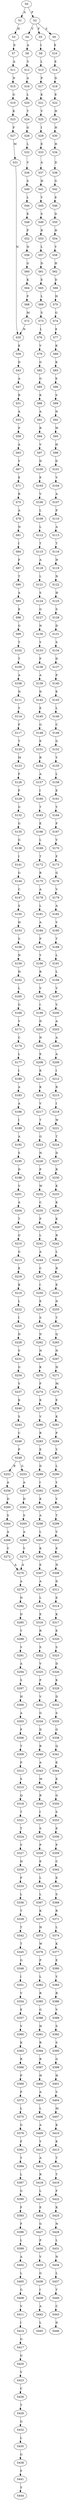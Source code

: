 strict digraph  {
	S0 -> S1 [ label = A ];
	S0 -> S2 [ label = P ];
	S1 -> S3 [ label = H ];
	S2 -> S4 [ label = V ];
	S2 -> S5 [ label = F ];
	S2 -> S6 [ label = S ];
	S3 -> S7 [ label = E ];
	S4 -> S8 [ label = A ];
	S5 -> S9 [ label = I ];
	S6 -> S10 [ label = E ];
	S7 -> S11 [ label = A ];
	S8 -> S12 [ label = V ];
	S9 -> S13 [ label = L ];
	S10 -> S14 [ label = E ];
	S11 -> S15 [ label = N ];
	S12 -> S16 [ label = A ];
	S13 -> S17 [ label = P ];
	S14 -> S18 [ label = D ];
	S15 -> S19 [ label = G ];
	S16 -> S20 [ label = L ];
	S17 -> S21 [ label = K ];
	S18 -> S22 [ label = E ];
	S19 -> S23 [ label = K ];
	S20 -> S24 [ label = T ];
	S21 -> S25 [ label = V ];
	S22 -> S26 [ label = H ];
	S23 -> S27 [ label = F ];
	S24 -> S28 [ label = G ];
	S25 -> S29 [ label = I ];
	S26 -> S30 [ label = H ];
	S27 -> S31 [ label = M ];
	S28 -> S32 [ label = L ];
	S29 -> S33 [ label = E ];
	S30 -> S34 [ label = H ];
	S31 -> S35 [ label = N ];
	S32 -> S36 [ label = V ];
	S33 -> S37 [ label = A ];
	S34 -> S38 [ label = D ];
	S35 -> S39 [ label = K ];
	S36 -> S40 [ label = S ];
	S37 -> S41 [ label = H ];
	S38 -> S42 [ label = G ];
	S39 -> S43 [ label = D ];
	S40 -> S44 [ label = L ];
	S41 -> S45 [ label = Y ];
	S42 -> S46 [ label = E ];
	S43 -> S47 [ label = A ];
	S44 -> S48 [ label = E ];
	S45 -> S49 [ label = S ];
	S46 -> S50 [ label = D ];
	S47 -> S51 [ label = R ];
	S48 -> S52 [ label = P ];
	S49 -> S53 [ label = R ];
	S50 -> S54 [ label = H ];
	S51 -> S55 [ label = A ];
	S52 -> S56 [ label = N ];
	S53 -> S57 [ label = L ];
	S54 -> S58 [ label = Y ];
	S55 -> S59 [ label = P ];
	S56 -> S60 [ label = G ];
	S57 -> S61 [ label = D ];
	S58 -> S62 [ label = H ];
	S59 -> S63 [ label = A ];
	S60 -> S64 [ label = K ];
	S61 -> S65 [ label = E ];
	S62 -> S66 [ label = D ];
	S63 -> S67 [ label = V ];
	S64 -> S68 [ label = F ];
	S65 -> S69 [ label = L ];
	S66 -> S70 [ label = H ];
	S67 -> S71 [ label = E ];
	S68 -> S72 [ label = M ];
	S69 -> S73 [ label = S ];
	S70 -> S74 [ label = G ];
	S71 -> S75 [ label = R ];
	S72 -> S35 [ label = N ];
	S73 -> S76 [ label = L ];
	S74 -> S77 [ label = E ];
	S75 -> S78 [ label = A ];
	S76 -> S79 [ label = V ];
	S77 -> S80 [ label = K ];
	S78 -> S81 [ label = N ];
	S79 -> S82 [ label = G ];
	S80 -> S83 [ label = K ];
	S81 -> S84 [ label = I ];
	S82 -> S85 [ label = G ];
	S83 -> S86 [ label = E ];
	S84 -> S87 [ label = F ];
	S85 -> S88 [ label = K ];
	S86 -> S89 [ label = S ];
	S87 -> S90 [ label = T ];
	S88 -> S91 [ label = A ];
	S89 -> S92 [ label = N ];
	S90 -> S93 [ label = A ];
	S91 -> S94 [ label = R ];
	S92 -> S95 [ label = W ];
	S93 -> S96 [ label = E ];
	S94 -> S97 [ label = V ];
	S95 -> S98 [ label = H ];
	S96 -> S99 [ label = G ];
	S97 -> S100 [ label = D ];
	S98 -> S101 [ label = D ];
	S99 -> S102 [ label = T ];
	S100 -> S103 [ label = E ];
	S101 -> S104 [ label = V ];
	S102 -> S105 [ label = T ];
	S103 -> S106 [ label = V ];
	S104 -> S107 [ label = A ];
	S105 -> S108 [ label = A ];
	S106 -> S109 [ label = L ];
	S107 -> S110 [ label = P ];
	S108 -> S111 [ label = N ];
	S109 -> S112 [ label = L ];
	S110 -> S113 [ label = A ];
	S111 -> S114 [ label = Y ];
	S112 -> S115 [ label = T ];
	S113 -> S116 [ label = T ];
	S114 -> S117 [ label = F ];
	S115 -> S118 [ label = A ];
	S116 -> S119 [ label = H ];
	S117 -> S120 [ label = T ];
	S118 -> S121 [ label = L ];
	S119 -> S122 [ label = N ];
	S120 -> S123 [ label = M ];
	S121 -> S124 [ label = S ];
	S122 -> S125 [ label = H ];
	S123 -> S126 [ label = F ];
	S124 -> S127 [ label = G ];
	S125 -> S128 [ label = S ];
	S126 -> S129 [ label = F ];
	S127 -> S130 [ label = N ];
	S128 -> S131 [ label = D ];
	S129 -> S132 [ label = G ];
	S130 -> S133 [ label = Y ];
	S131 -> S134 [ label = S ];
	S132 -> S135 [ label = G ];
	S133 -> S136 [ label = F ];
	S134 -> S137 [ label = D ];
	S135 -> S138 [ label = G ];
	S136 -> S139 [ label = A ];
	S137 -> S140 [ label = P ];
	S138 -> S141 [ label = I ];
	S139 -> S142 [ label = D ];
	S140 -> S143 [ label = E ];
	S141 -> S144 [ label = G ];
	S142 -> S145 [ label = E ];
	S143 -> S146 [ label = L ];
	S144 -> S147 [ label = C ];
	S145 -> S148 [ label = G ];
	S146 -> S149 [ label = C ];
	S147 -> S150 [ label = S ];
	S148 -> S151 [ label = E ];
	S149 -> S152 [ label = G ];
	S150 -> S153 [ label = H ];
	S151 -> S154 [ label = R ];
	S152 -> S155 [ label = Y ];
	S153 -> S156 [ label = S ];
	S154 -> S157 [ label = A ];
	S155 -> S158 [ label = L ];
	S156 -> S159 [ label = N ];
	S157 -> S160 [ label = I ];
	S158 -> S161 [ label = E ];
	S159 -> S162 [ label = H ];
	S160 -> S163 [ label = T ];
	S161 -> S164 [ label = Y ];
	S162 -> S165 [ label = L ];
	S163 -> S166 [ label = E ];
	S164 -> S167 [ label = F ];
	S165 -> S168 [ label = G ];
	S166 -> S169 [ label = L ];
	S167 -> S170 [ label = V ];
	S168 -> S171 [ label = V ];
	S169 -> S172 [ label = T ];
	S170 -> S173 [ label = F ];
	S171 -> S174 [ label = C ];
	S172 -> S175 [ label = R ];
	S173 -> S176 [ label = G ];
	S174 -> S177 [ label = L ];
	S175 -> S178 [ label = A ];
	S176 -> S179 [ label = V ];
	S177 -> S180 [ label = I ];
	S178 -> S181 [ label = L ];
	S179 -> S182 [ label = A ];
	S180 -> S183 [ label = A ];
	S181 -> S184 [ label = A ];
	S182 -> S185 [ label = V ];
	S183 -> S186 [ label = A ];
	S184 -> S187 [ label = P ];
	S185 -> S188 [ label = T ];
	S186 -> S189 [ label = I ];
	S187 -> S190 [ label = Y ];
	S188 -> S191 [ label = L ];
	S189 -> S192 [ label = A ];
	S190 -> S193 [ label = R ];
	S191 -> S194 [ label = L ];
	S192 -> S195 [ label = S ];
	S193 -> S196 [ label = V ];
	S194 -> S197 [ label = V ];
	S195 -> S198 [ label = D ];
	S196 -> S199 [ label = I ];
	S197 -> S200 [ label = V ];
	S198 -> S201 [ label = V ];
	S199 -> S202 [ label = D ];
	S200 -> S203 [ label = A ];
	S201 -> S204 [ label = A ];
	S202 -> S205 [ label = N ];
	S203 -> S206 [ label = A ];
	S204 -> S207 [ label = T ];
	S205 -> S208 [ label = E ];
	S206 -> S209 [ label = A ];
	S207 -> S210 [ label = G ];
	S208 -> S211 [ label = K ];
	S209 -> S212 [ label = I ];
	S210 -> S213 [ label = G ];
	S211 -> S214 [ label = K ];
	S212 -> S215 [ label = R ];
	S213 -> S216 [ label = E ];
	S214 -> S217 [ label = V ];
	S215 -> S218 [ label = I ];
	S216 -> S219 [ label = K ];
	S217 -> S220 [ label = T ];
	S218 -> S221 [ label = W ];
	S219 -> S222 [ label = L ];
	S220 -> S223 [ label = G ];
	S221 -> S224 [ label = T ];
	S222 -> S225 [ label = I ];
	S223 -> S226 [ label = N ];
	S224 -> S227 [ label = D ];
	S225 -> S228 [ label = D ];
	S226 -> S229 [ label = P ];
	S227 -> S230 [ label = R ];
	S228 -> S231 [ label = V ];
	S229 -> S232 [ label = W ];
	S230 -> S233 [ label = K ];
	S231 -> S234 [ label = G ];
	S232 -> S235 [ label = C ];
	S233 -> S236 [ label = K ];
	S234 -> S237 [ label = V ];
	S235 -> S238 [ label = F ];
	S236 -> S239 [ label = K ];
	S237 -> S240 [ label = K ];
	S238 -> S241 [ label = L ];
	S239 -> S242 [ label = R ];
	S240 -> S243 [ label = S ];
	S241 -> S244 [ label = A ];
	S242 -> S245 [ label = L ];
	S243 -> S246 [ label = C ];
	S244 -> S247 [ label = C ];
	S245 -> S248 [ label = R ];
	S246 -> S249 [ label = P ];
	S247 -> S250 [ label = I ];
	S248 -> S251 [ label = E ];
	S249 -> S252 [ label = R ];
	S249 -> S253 [ label = G ];
	S250 -> S254 [ label = E ];
	S251 -> S255 [ label = N ];
	S252 -> S256 [ label = A ];
	S253 -> S257 [ label = A ];
	S254 -> S258 [ label = S ];
	S255 -> S259 [ label = T ];
	S256 -> S260 [ label = D ];
	S257 -> S261 [ label = D ];
	S258 -> S262 [ label = D ];
	S259 -> S263 [ label = Q ];
	S260 -> S264 [ label = S ];
	S261 -> S265 [ label = S ];
	S262 -> S266 [ label = N ];
	S263 -> S267 [ label = N ];
	S264 -> S268 [ label = A ];
	S265 -> S269 [ label = A ];
	S266 -> S270 [ label = K ];
	S267 -> S271 [ label = H ];
	S268 -> S272 [ label = V ];
	S269 -> S273 [ label = V ];
	S270 -> S274 [ label = F ];
	S271 -> S275 [ label = M ];
	S272 -> S276 [ label = A ];
	S273 -> S276 [ label = A ];
	S274 -> S277 [ label = K ];
	S275 -> S278 [ label = E ];
	S276 -> S279 [ label = A ];
	S277 -> S280 [ label = V ];
	S278 -> S281 [ label = K ];
	S279 -> S282 [ label = N ];
	S280 -> S283 [ label = R ];
	S281 -> S284 [ label = P ];
	S282 -> S285 [ label = D ];
	S283 -> S286 [ label = E ];
	S284 -> S287 [ label = Y ];
	S285 -> S288 [ label = Y ];
	S286 -> S289 [ label = D ];
	S287 -> S290 [ label = L ];
	S288 -> S291 [ label = V ];
	S289 -> S292 [ label = I ];
	S290 -> S293 [ label = Y ];
	S291 -> S294 [ label = A ];
	S292 -> S295 [ label = K ];
	S293 -> S296 [ label = V ];
	S294 -> S297 [ label = S ];
	S295 -> S298 [ label = A ];
	S296 -> S299 [ label = T ];
	S297 -> S300 [ label = H ];
	S298 -> S301 [ label = L ];
	S299 -> S302 [ label = V ];
	S300 -> S303 [ label = A ];
	S301 -> S304 [ label = K ];
	S302 -> S305 [ label = E ];
	S303 -> S306 [ label = P ];
	S304 -> S307 [ label = E ];
	S305 -> S308 [ label = N ];
	S306 -> S309 [ label = T ];
	S307 -> S310 [ label = A ];
	S308 -> S311 [ label = D ];
	S309 -> S312 [ label = P ];
	S310 -> S313 [ label = L ];
	S311 -> S314 [ label = E ];
	S312 -> S315 [ label = S ];
	S313 -> S316 [ label = E ];
	S314 -> S317 [ label = K ];
	S315 -> S318 [ label = Q ];
	S316 -> S319 [ label = R ];
	S317 -> S320 [ label = E ];
	S318 -> S321 [ label = T ];
	S319 -> S322 [ label = S ];
	S320 -> S323 [ label = S ];
	S321 -> S324 [ label = T ];
	S322 -> S325 [ label = V ];
	S323 -> S326 [ label = D ];
	S324 -> S327 [ label = V ];
	S325 -> S328 [ label = P ];
	S326 -> S329 [ label = K ];
	S327 -> S330 [ label = H ];
	S328 -> S331 [ label = V ];
	S329 -> S332 [ label = D ];
	S330 -> S333 [ label = P ];
	S331 -> S334 [ label = G ];
	S332 -> S335 [ label = S ];
	S333 -> S336 [ label = L ];
	S334 -> S337 [ label = D ];
	S335 -> S338 [ label = G ];
	S336 -> S339 [ label = T ];
	S337 -> S340 [ label = R ];
	S338 -> S341 [ label = Q ];
	S339 -> S342 [ label = T ];
	S340 -> S343 [ label = A ];
	S341 -> S344 [ label = E ];
	S342 -> S345 [ label = T ];
	S343 -> S346 [ label = M ];
	S344 -> S347 [ label = E ];
	S345 -> S348 [ label = G ];
	S346 -> S349 [ label = R ];
	S347 -> S350 [ label = G ];
	S348 -> S351 [ label = I ];
	S349 -> S352 [ label = I ];
	S350 -> S353 [ label = S ];
	S351 -> S354 [ label = V ];
	S352 -> S355 [ label = S ];
	S353 -> S356 [ label = E ];
	S354 -> S357 [ label = E ];
	S355 -> S358 [ label = P ];
	S356 -> S359 [ label = P ];
	S357 -> S360 [ label = V ];
	S358 -> S361 [ label = E ];
	S359 -> S362 [ label = C ];
	S360 -> S363 [ label = K ];
	S361 -> S364 [ label = L ];
	S362 -> S365 [ label = E ];
	S363 -> S366 [ label = R ];
	S364 -> S367 [ label = L ];
	S365 -> S368 [ label = S ];
	S366 -> S369 [ label = P ];
	S367 -> S370 [ label = K ];
	S368 -> S371 [ label = R ];
	S369 -> S372 [ label = P ];
	S370 -> S373 [ label = H ];
	S371 -> S374 [ label = L ];
	S372 -> S375 [ label = L ];
	S373 -> S376 [ label = W ];
	S374 -> S377 [ label = K ];
	S375 -> S378 [ label = G ];
	S376 -> S379 [ label = P ];
	S377 -> S380 [ label = E ];
	S378 -> S381 [ label = F ];
	S379 -> S382 [ label = L ];
	S380 -> S383 [ label = Y ];
	S381 -> S384 [ label = Y ];
	S382 -> S385 [ label = R ];
	S383 -> S386 [ label = R ];
	S384 -> S387 [ label = L ];
	S385 -> S388 [ label = G ];
	S386 -> S389 [ label = V ];
	S387 -> S390 [ label = G ];
	S388 -> S391 [ label = H ];
	S389 -> S392 [ label = S ];
	S390 -> S393 [ label = F ];
	S391 -> S394 [ label = R ];
	S392 -> S395 [ label = S ];
	S393 -> S396 [ label = F ];
	S394 -> S397 [ label = R ];
	S395 -> S398 [ label = G ];
	S396 -> S399 [ label = L ];
	S397 -> S400 [ label = H ];
	S398 -> S401 [ label = H ];
	S399 -> S402 [ label = A ];
	S400 -> S403 [ label = A ];
	S401 -> S404 [ label = V ];
	S402 -> S405 [ label = L ];
	S403 -> S406 [ label = L ];
	S404 -> S407 [ label = M ];
	S405 -> S408 [ label = G ];
	S406 -> S409 [ label = A ];
	S407 -> S410 [ label = K ];
	S408 -> S411 [ label = V ];
	S409 -> S412 [ label = Y ];
	S410 -> S413 [ label = K ];
	S411 -> S414 [ label = I ];
	S412 -> S415 [ label = A ];
	S413 -> S416 [ label = T ];
	S414 -> S417 [ label = G ];
	S415 -> S418 [ label = R ];
	S416 -> S419 [ label = T ];
	S417 -> S420 [ label = G ];
	S418 -> S421 [ label = L ];
	S419 -> S422 [ label = F ];
	S420 -> S423 [ label = V ];
	S421 -> S424 [ label = E ];
	S422 -> S425 [ label = K ];
	S423 -> S426 [ label = C ];
	S424 -> S427 [ label = G ];
	S425 -> S428 [ label = N ];
	S426 -> S429 [ label = T ];
	S427 -> S430 [ label = P ];
	S428 -> S431 [ label = L ];
	S429 -> S432 [ label = G ];
	S430 -> S433 [ label = V ];
	S431 -> S434 [ label = N ];
	S432 -> S435 [ label = L ];
	S433 -> S436 [ label = G ];
	S434 -> S437 [ label = L ];
	S435 -> S438 [ label = G ];
	S436 -> S439 [ label = I ];
	S437 -> S440 [ label = Y ];
	S438 -> S441 [ label = F ];
	S439 -> S442 [ label = A ];
	S440 -> S443 [ label = C ];
	S441 -> S444 [ label = S ];
	S442 -> S445 [ label = L ];
	S443 -> S446 [ label = D ];
}
